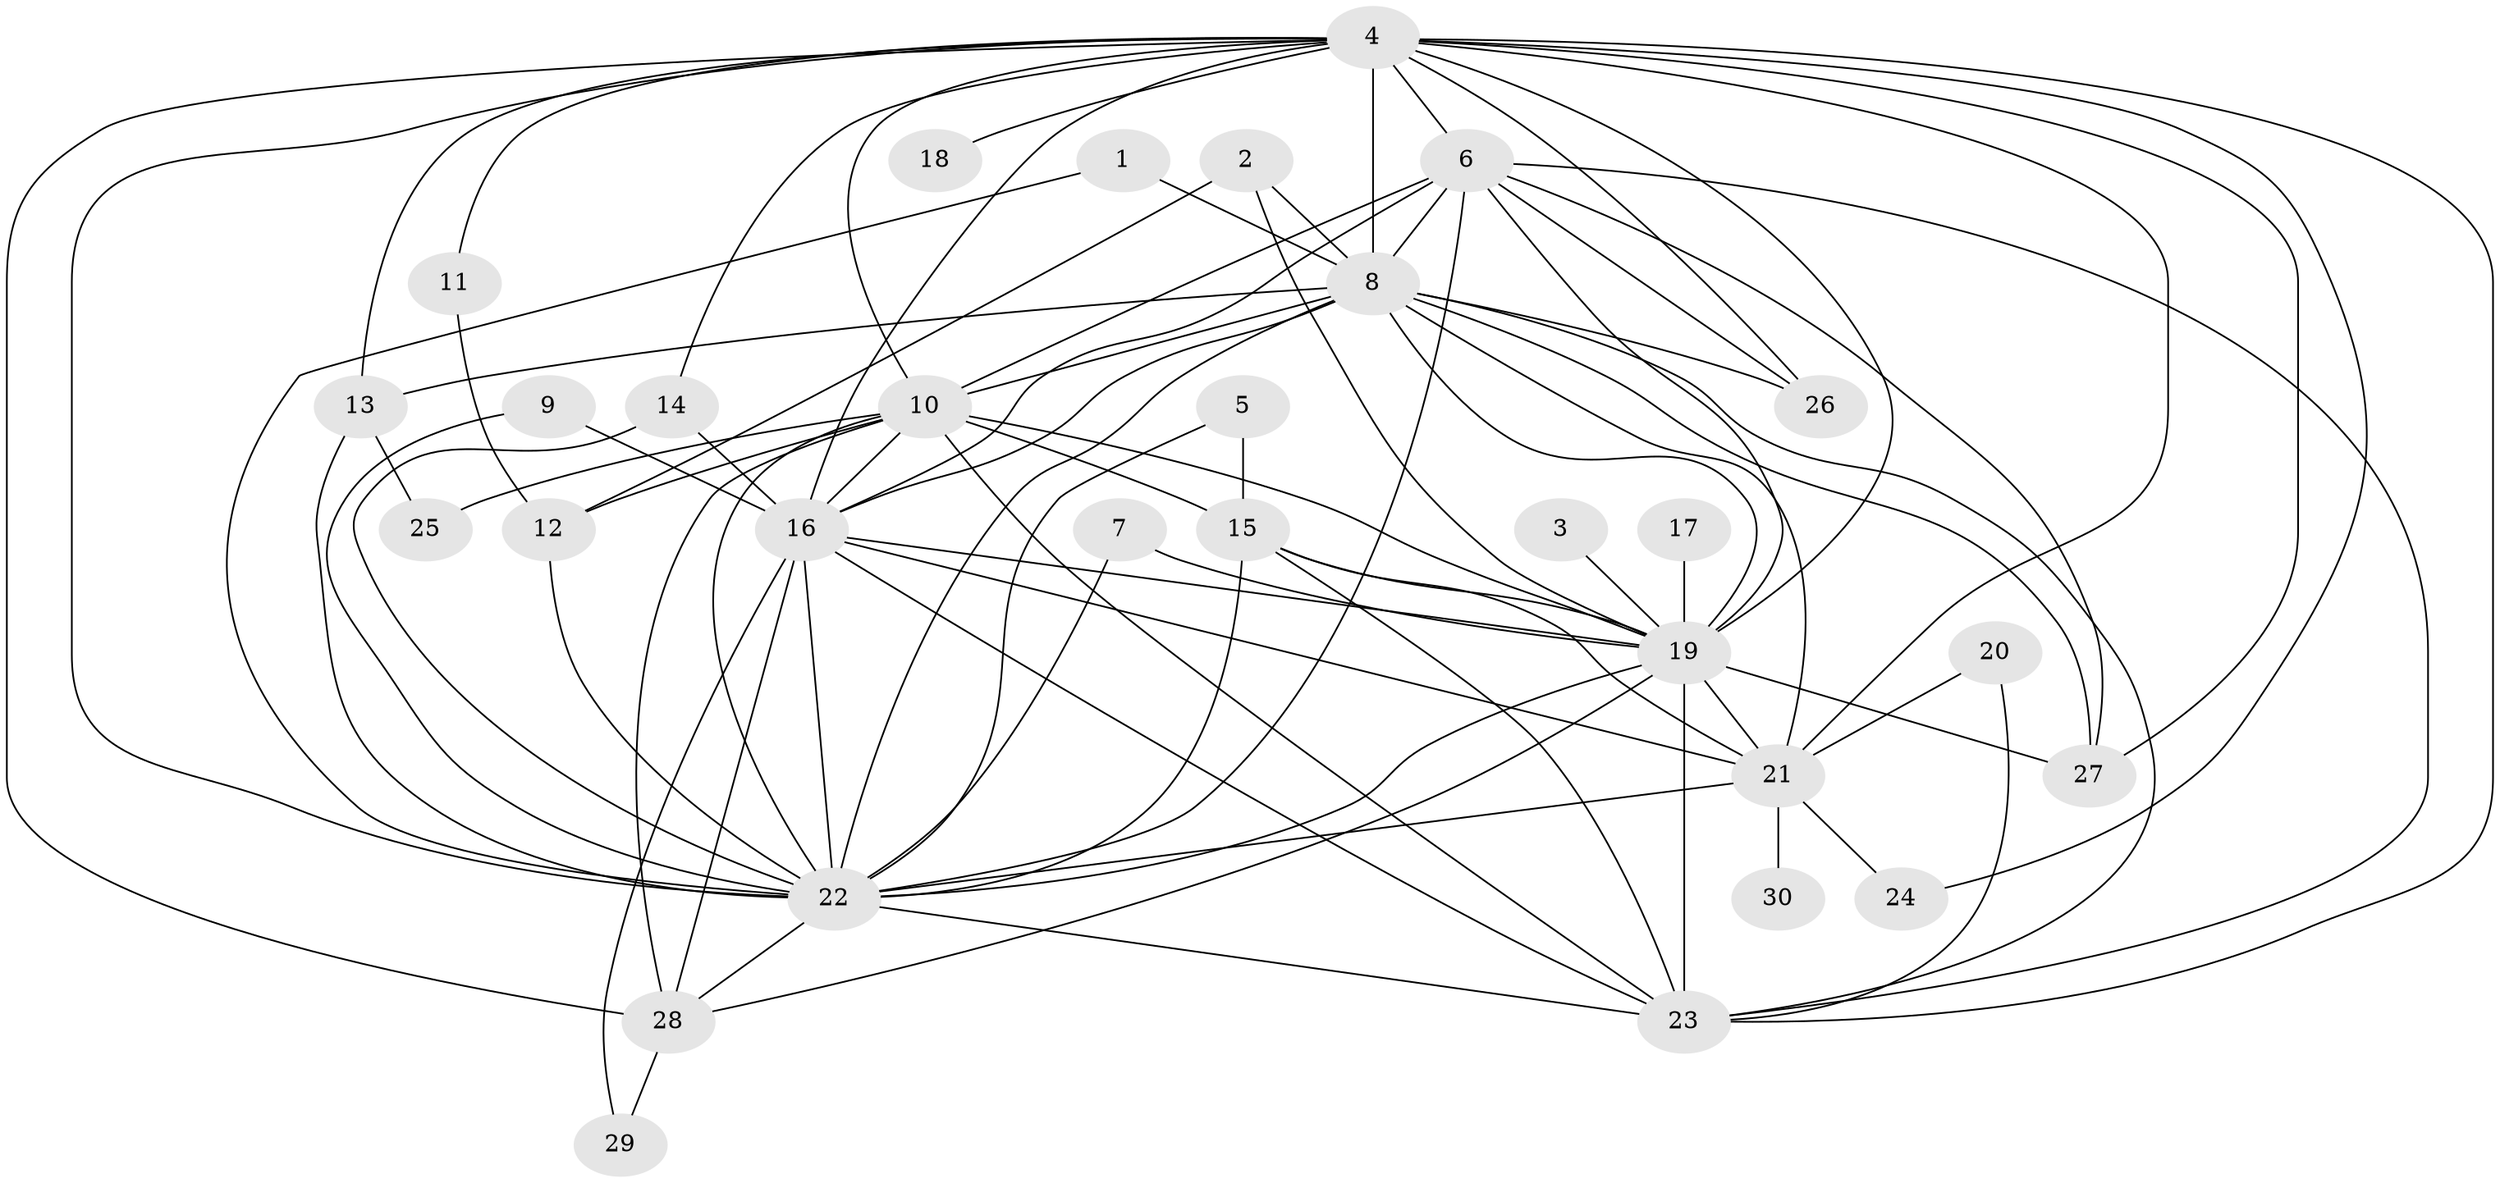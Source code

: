// original degree distribution, {17: 0.016666666666666666, 14: 0.016666666666666666, 15: 0.03333333333333333, 18: 0.016666666666666666, 12: 0.05, 22: 0.016666666666666666, 20: 0.016666666666666666, 2: 0.55, 4: 0.05, 7: 0.03333333333333333, 3: 0.16666666666666666, 6: 0.016666666666666666, 5: 0.016666666666666666}
// Generated by graph-tools (version 1.1) at 2025/25/03/09/25 03:25:47]
// undirected, 30 vertices, 83 edges
graph export_dot {
graph [start="1"]
  node [color=gray90,style=filled];
  1;
  2;
  3;
  4;
  5;
  6;
  7;
  8;
  9;
  10;
  11;
  12;
  13;
  14;
  15;
  16;
  17;
  18;
  19;
  20;
  21;
  22;
  23;
  24;
  25;
  26;
  27;
  28;
  29;
  30;
  1 -- 8 [weight=1.0];
  1 -- 22 [weight=1.0];
  2 -- 8 [weight=1.0];
  2 -- 12 [weight=1.0];
  2 -- 19 [weight=2.0];
  3 -- 19 [weight=2.0];
  4 -- 6 [weight=2.0];
  4 -- 8 [weight=2.0];
  4 -- 10 [weight=2.0];
  4 -- 11 [weight=1.0];
  4 -- 13 [weight=1.0];
  4 -- 14 [weight=1.0];
  4 -- 16 [weight=3.0];
  4 -- 18 [weight=1.0];
  4 -- 19 [weight=5.0];
  4 -- 21 [weight=1.0];
  4 -- 22 [weight=3.0];
  4 -- 23 [weight=2.0];
  4 -- 24 [weight=1.0];
  4 -- 26 [weight=1.0];
  4 -- 27 [weight=1.0];
  4 -- 28 [weight=1.0];
  5 -- 15 [weight=1.0];
  5 -- 22 [weight=1.0];
  6 -- 8 [weight=1.0];
  6 -- 10 [weight=1.0];
  6 -- 16 [weight=1.0];
  6 -- 19 [weight=2.0];
  6 -- 22 [weight=2.0];
  6 -- 23 [weight=1.0];
  6 -- 26 [weight=1.0];
  6 -- 27 [weight=1.0];
  7 -- 19 [weight=1.0];
  7 -- 22 [weight=1.0];
  8 -- 10 [weight=1.0];
  8 -- 13 [weight=1.0];
  8 -- 16 [weight=1.0];
  8 -- 19 [weight=2.0];
  8 -- 21 [weight=1.0];
  8 -- 22 [weight=1.0];
  8 -- 23 [weight=1.0];
  8 -- 26 [weight=1.0];
  8 -- 27 [weight=1.0];
  9 -- 16 [weight=1.0];
  9 -- 22 [weight=1.0];
  10 -- 12 [weight=1.0];
  10 -- 15 [weight=1.0];
  10 -- 16 [weight=2.0];
  10 -- 19 [weight=3.0];
  10 -- 22 [weight=1.0];
  10 -- 23 [weight=1.0];
  10 -- 25 [weight=1.0];
  10 -- 28 [weight=1.0];
  11 -- 12 [weight=1.0];
  12 -- 22 [weight=1.0];
  13 -- 22 [weight=1.0];
  13 -- 25 [weight=1.0];
  14 -- 16 [weight=2.0];
  14 -- 22 [weight=1.0];
  15 -- 19 [weight=1.0];
  15 -- 21 [weight=1.0];
  15 -- 22 [weight=2.0];
  15 -- 23 [weight=1.0];
  16 -- 19 [weight=2.0];
  16 -- 21 [weight=1.0];
  16 -- 22 [weight=2.0];
  16 -- 23 [weight=1.0];
  16 -- 28 [weight=1.0];
  16 -- 29 [weight=1.0];
  17 -- 19 [weight=1.0];
  19 -- 21 [weight=1.0];
  19 -- 22 [weight=2.0];
  19 -- 23 [weight=3.0];
  19 -- 27 [weight=1.0];
  19 -- 28 [weight=1.0];
  20 -- 21 [weight=1.0];
  20 -- 23 [weight=1.0];
  21 -- 22 [weight=1.0];
  21 -- 24 [weight=1.0];
  21 -- 30 [weight=2.0];
  22 -- 23 [weight=1.0];
  22 -- 28 [weight=1.0];
  28 -- 29 [weight=1.0];
}
